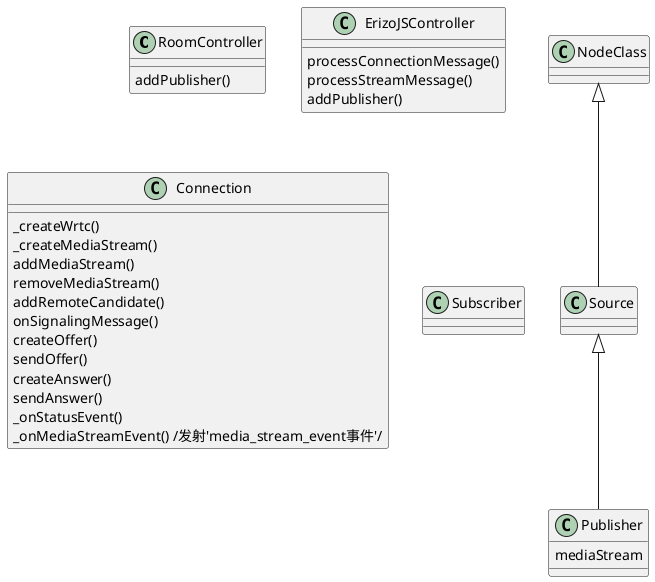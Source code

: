 @startuml licode_class

class RoomController {
    addPublisher()
}

class ErizoJSController {
    processConnectionMessage() /'处理webrtc连接消息'/
    processStreamMessage() /'处理webrtc媒体流消息'/
    addPublisher() /'增加一个publisher，创建OneToManyProcessor和WebRtcConnection，WebRtcConnection成为OneToManyProcessor的publisher'/
}

'webrtc连接管理'
class Connection {
    _createWrtc() /'创建WebRtcConnection'/
    _createMediaStream()
    addMediaStream() /'向wrtc添加媒体流'/
    removeMediaStream() /'从wrtc添加媒体流'/ 
    addRemoteCandidate() /'从wrtc添加Candidate'/
    onSignalingMessage() /'消息处理'/
    createOffer()
    sendOffer()
    createAnswer()
    sendAnswer()
    _onStatusEvent() /'发射status_event事件'/
    _onMediaStreamEvent() /发射'media_stream_event事件'/
}

class Publisher {
    mediaStream
    
}

Source <|-- Publisher
NodeClass <|-- Source

class Subscriber {

}

@enduml